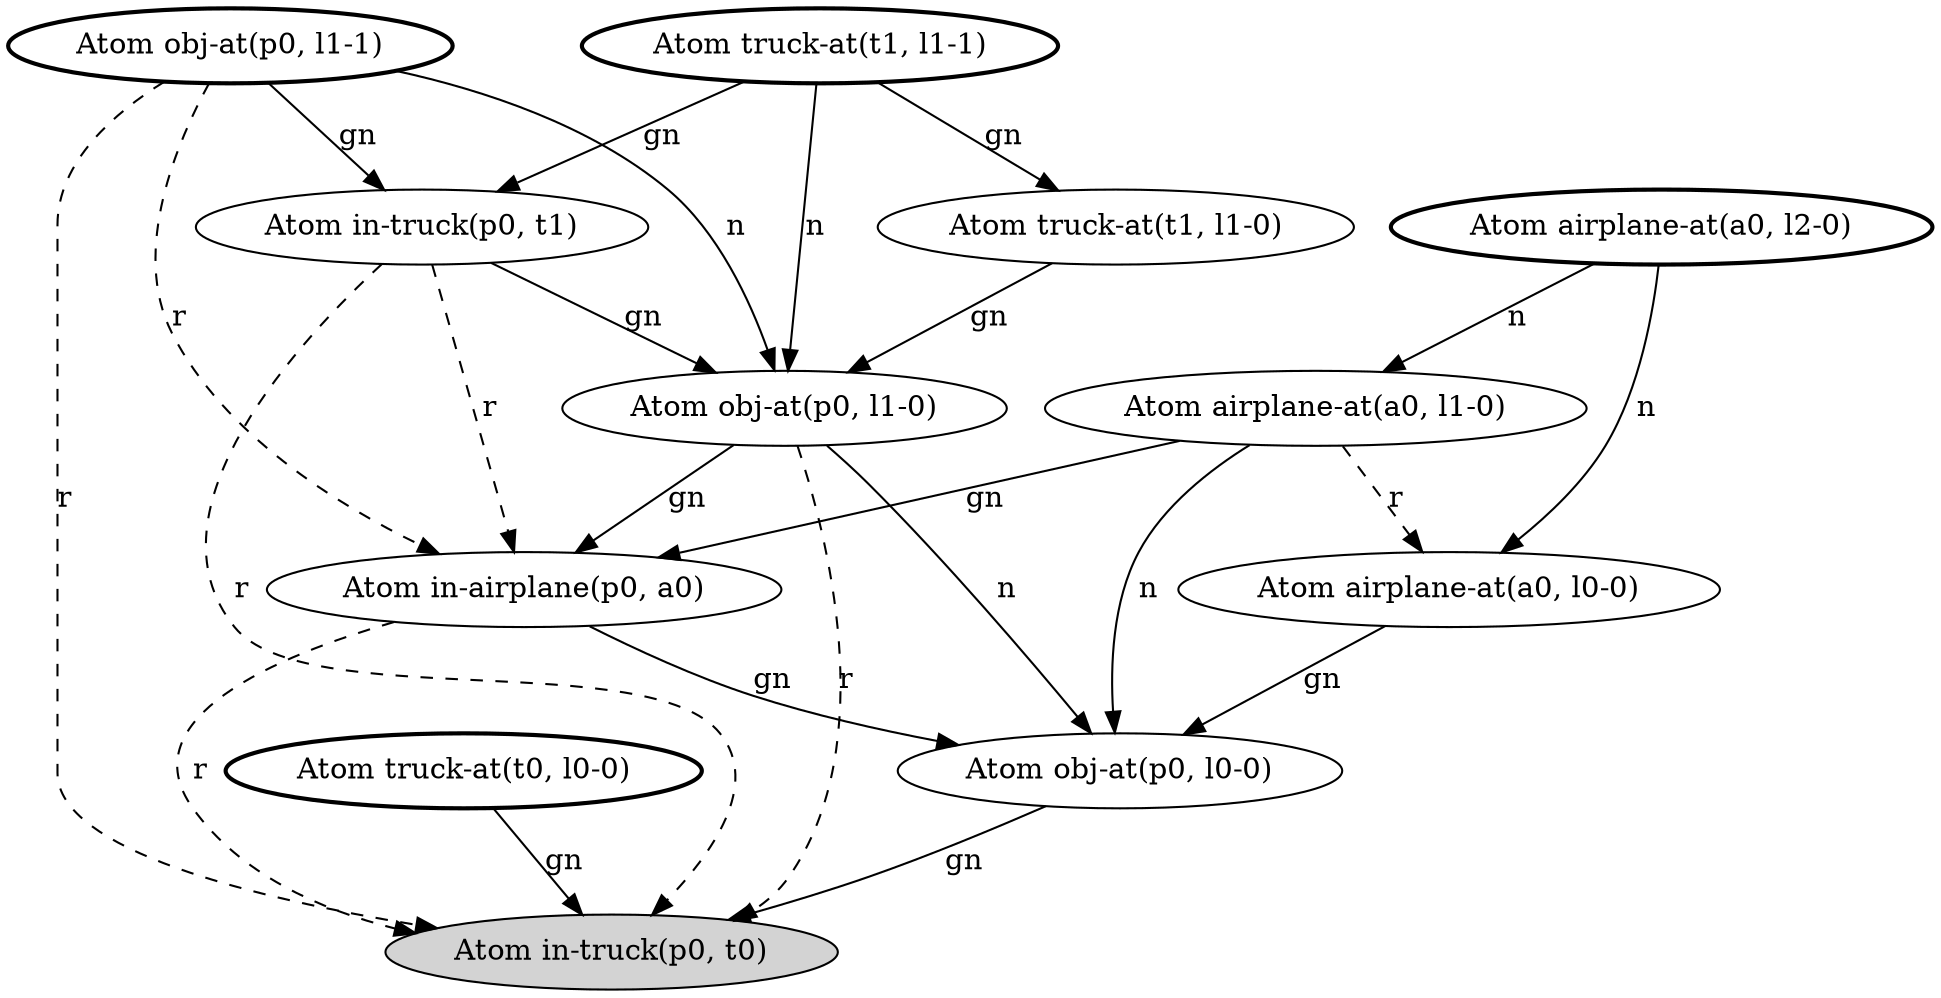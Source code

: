 digraph G {
  lm0 [label="Atom in-truck(p0, t0)", style=filled];
  lm1 [label="Atom truck-at(t1, l1-0)"];
      lm1 -> lm10 [label="gn"];
  lm2 [label="Atom truck-at(t1, l1-1)", style=bold];
      lm2 -> lm10 [label="n"];
      lm2 -> lm1 [label="gn"];
      lm2 -> lm8 [label="gn"];
  lm3 [label="Atom truck-at(t0, l0-0)", style=bold];
      lm3 -> lm0 [label="gn"];
  lm4 [label="Atom airplane-at(a0, l0-0)"];
      lm4 -> lm9 [label="gn"];
  lm5 [label="Atom airplane-at(a0, l1-0)"];
      lm5 -> lm4 [label="r", style=dashed];
      lm5 -> lm7 [label="gn"];
      lm5 -> lm9 [label="n"];
  lm6 [label="Atom airplane-at(a0, l2-0)", style=bold];
      lm6 -> lm5 [label="n"];
      lm6 -> lm4 [label="n"];
  lm7 [label="Atom in-airplane(p0, a0)"];
      lm7 -> lm0 [label="r", style=dashed];
      lm7 -> lm9 [label="gn"];
  lm8 [label="Atom in-truck(p0, t1)"];
      lm8 -> lm7 [label="r", style=dashed];
      lm8 -> lm10 [label="gn"];
      lm8 -> lm0 [label="r", style=dashed];
  lm9 [label="Atom obj-at(p0, l0-0)"];
      lm9 -> lm0 [label="gn"];
  lm10 [label="Atom obj-at(p0, l1-0)"];
      lm10 -> lm0 [label="r", style=dashed];
      lm10 -> lm7 [label="gn"];
      lm10 -> lm9 [label="n"];
  lm11 [label="Atom obj-at(p0, l1-1)", style=bold];
      lm11 -> lm8 [label="gn"];
      lm11 -> lm7 [label="r", style=dashed];
      lm11 -> lm0 [label="r", style=dashed];
      lm11 -> lm10 [label="n"];
}
